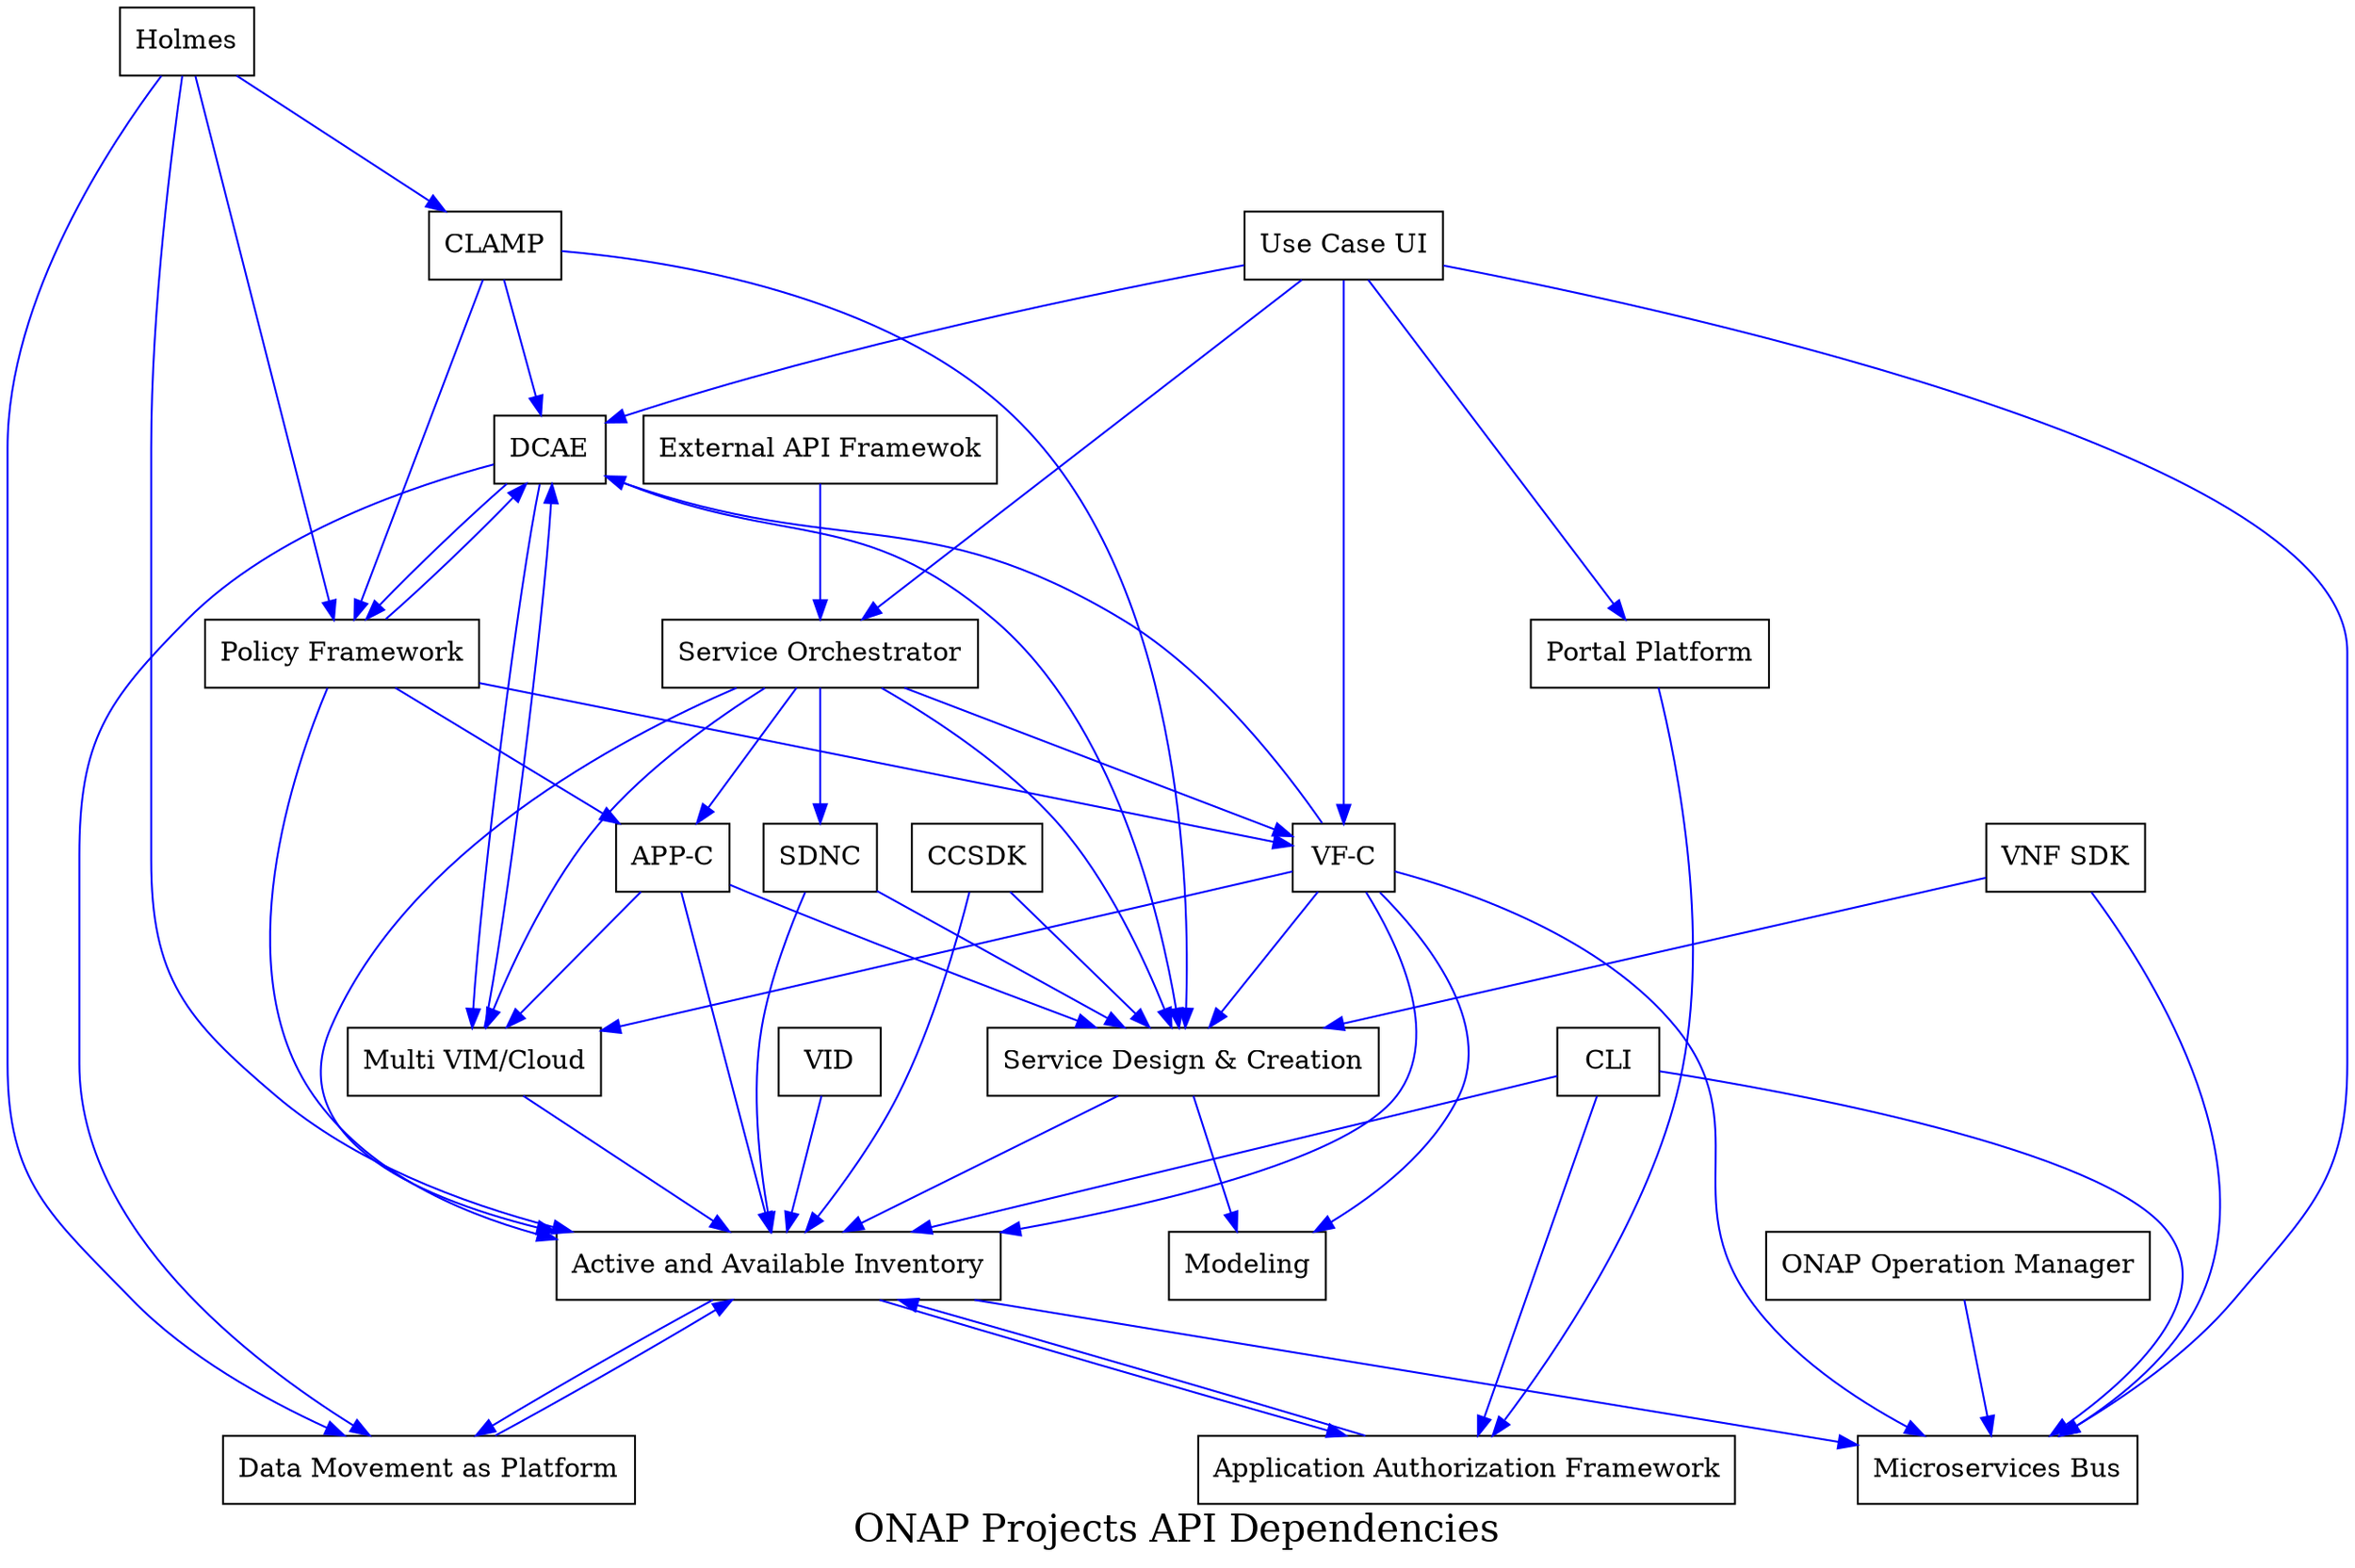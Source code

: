 /*
 * Copyright 2017 Huawei Technologies Co., Ltd.
 *
 * Licensed under the Apache License, Version 2.0 (the "License");
 * you may not use this file except in compliance with the License.
 * You may obtain a copy of the License at
 *
 *     http://www.apache.org/licenses/LICENSE-2.0
 *
 * Unless required by applicable law or agreed to in writing, software
 * distributed under the License is distributed on an "AS IS" BASIS,
 * WITHOUT WARRANTIES OR CONDITIONS OF ANY KIND, either express or implied.
 * See the License for the specific language governing permissions and
 * limitations under the License.
 */

/*
Usage: dot -T png -O onapapidependecies.dot   This cmd will generate a png graph dependency file.
Graphiz is the open source tool used to generate the graph.
Graphiz is available and documented at http://www.graphviz.org
This text file represents the API dependencies between ONAP projects
The relation between producer and consumer is formalized by the following convention:
consumer -> producer; 
*/
 
digraph {
newrank=true;
fontsize = 20;
label="ONAP Projects API Dependencies";
rankdir=TB;
ranksep="1 equally"; 
edge [color=Blue]

aai				[shape=box,label="Active and Available Inventory"]
aaf				[shape=box,label="Application Authorization Framework"]
appc			[shape=box,label="APP-C"]
ccsdk			[shape=box,label="CCSDK"]
clamp			[shape=box,label="CLAMP"]
cli			    [shape=box,label="CLI"]
clamp			[shape=box,label="CLAMP"]
dcaegen2		[shape=box,label="DCAE"]
dmaap			[shape=box,label="Data Movement as Platform"]
extapi			[shape=box,label="External API Framewok"]
holmes			[shape=box,label="Holmes"]
modeling		[shape=box,label="Modeling"]
msb				[shape=box,label="Microservices Bus"]
multicloud		[shape=box,label="Multi VIM/Cloud"]
oom			    [shape=box,label="ONAP Operation Manager"]
policy			[shape=box,label="Policy Framework"]
portal			[shape=box,label="Portal Platform"]
sdc				[shape=box,label="Service Design & Creation"]
sdnc			[shape=box,label="SDNC"]
so				[shape=box,label="Service Orchestrator"]
vfc         	[shape=box,label="VF-C"]
vid  			[shape=box,label="VID"]
vnfsdk			[shape=box,label="VNF SDK"]
usecaseui		[shape=box,label="Use Case UI"]


aai -> aaf;
aai -> dmaap;
aai -> msb;
aaf -> aai;
appc -> aai;
appc -> multicloud;
appc -> sdc;
ccsdk -> aai;
ccsdk -> sdc;
clamp -> dcaegen2;
clamp -> policy;
clamp -> sdc;
cli -> aaf;
cli -> aai;
cli -> msb;
dcaegen2 -> dmaap;
dcaegen2 -> multicloud;
dcaegen2 -> policy;
dcaegen2 -> sdc;
dmaap -> aai;
extapi -> so;
holmes -> aai;
holmes -> clamp;
holmes -> dmaap;
holmes -> policy;
multicloud -> aai;
multicloud -> dcaegen2;
oom -> msb;
policy -> aai;
policy -> appc;
policy -> dcaegen2;
policy -> vfc;
portal -> aaf;
sdc -> aai;
sdc -> modeling;
sdnc -> aai;
sdnc -> sdc;
so -> aai;
so -> appc;
so -> multicloud;
so -> sdc;
so -> sdnc;
so -> vfc;
usecaseui -> dcaegen2;
usecaseui -> msb;
usecaseui -> portal;
usecaseui -> so;
usecaseui -> vfc;
vid -> aai;
vfc -> aai;
vfc -> dcaegen2;
vfc -> modeling;
vfc -> multicloud;
vfc -> msb;
vfc -> sdc;
vnfsdk -> msb;
vnfsdk -> sdc;
}
